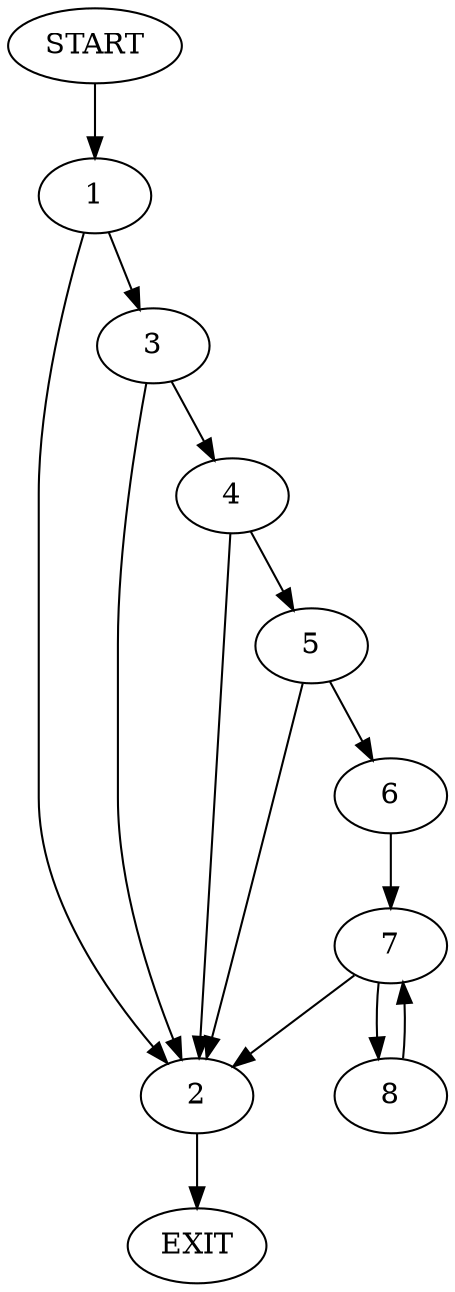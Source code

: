 digraph {
0 [label="START"]
9 [label="EXIT"]
0 -> 1
1 -> 2
1 -> 3
3 -> 4
3 -> 2
2 -> 9
4 -> 2
4 -> 5
5 -> 2
5 -> 6
6 -> 7
7 -> 8
7 -> 2
8 -> 7
}
